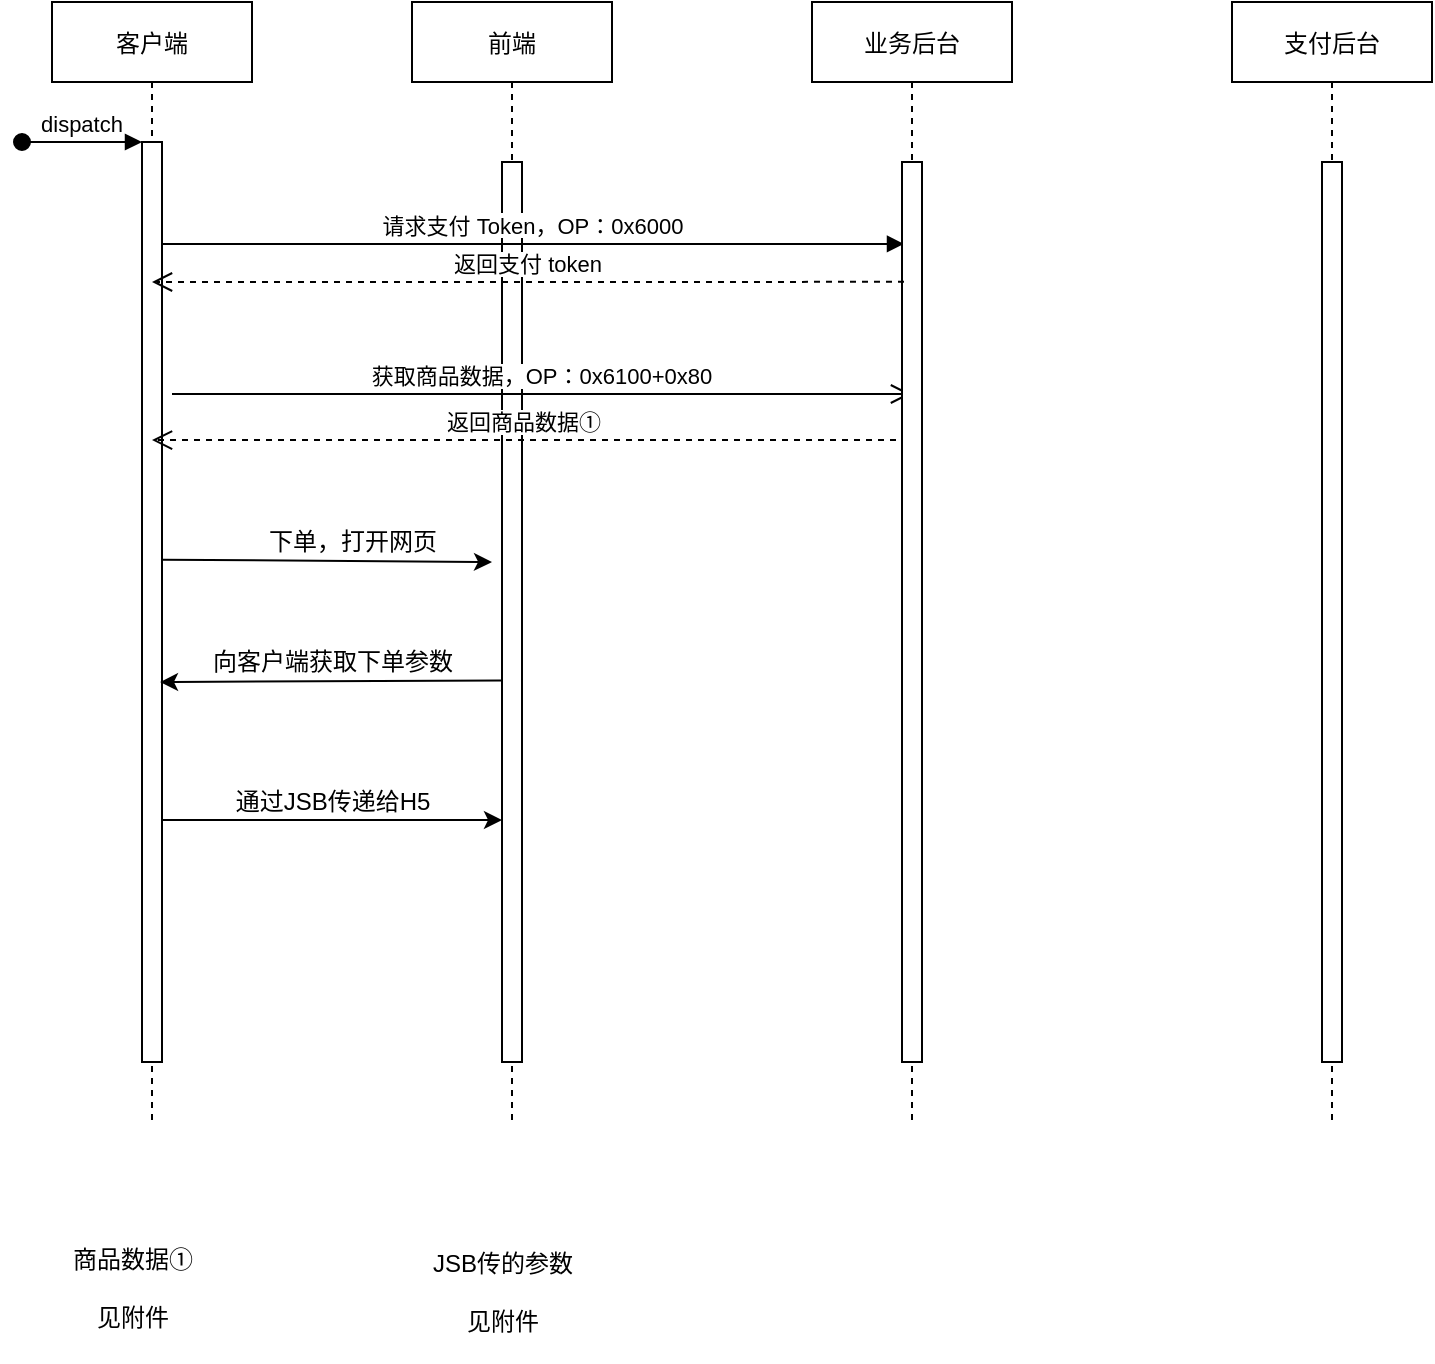 <mxfile version="16.4.2" type="github">
  <diagram id="kgpKYQtTHZ0yAKxKKP6v" name="Page-1">
    <mxGraphModel dx="1426" dy="769" grid="1" gridSize="10" guides="1" tooltips="1" connect="1" arrows="1" fold="1" page="1" pageScale="1" pageWidth="850" pageHeight="1100" math="0" shadow="0">
      <root>
        <mxCell id="0" />
        <mxCell id="1" parent="0" />
        <mxCell id="3nuBFxr9cyL0pnOWT2aG-1" value="客户端" style="shape=umlLifeline;perimeter=lifelinePerimeter;container=1;collapsible=0;recursiveResize=0;rounded=0;shadow=0;strokeWidth=1;" parent="1" vertex="1">
          <mxGeometry x="120" y="80" width="100" height="560" as="geometry" />
        </mxCell>
        <mxCell id="3nuBFxr9cyL0pnOWT2aG-2" value="" style="points=[];perimeter=orthogonalPerimeter;rounded=0;shadow=0;strokeWidth=1;" parent="3nuBFxr9cyL0pnOWT2aG-1" vertex="1">
          <mxGeometry x="45" y="70" width="10" height="460" as="geometry" />
        </mxCell>
        <mxCell id="3nuBFxr9cyL0pnOWT2aG-3" value="dispatch" style="verticalAlign=bottom;startArrow=oval;endArrow=block;startSize=8;shadow=0;strokeWidth=1;" parent="3nuBFxr9cyL0pnOWT2aG-1" target="3nuBFxr9cyL0pnOWT2aG-2" edge="1">
          <mxGeometry relative="1" as="geometry">
            <mxPoint x="-15" y="70" as="sourcePoint" />
          </mxGeometry>
        </mxCell>
        <mxCell id="3nuBFxr9cyL0pnOWT2aG-5" value="前端" style="shape=umlLifeline;perimeter=lifelinePerimeter;container=1;collapsible=0;recursiveResize=0;rounded=0;shadow=0;strokeWidth=1;" parent="1" vertex="1">
          <mxGeometry x="300" y="80" width="100" height="560" as="geometry" />
        </mxCell>
        <mxCell id="3nuBFxr9cyL0pnOWT2aG-6" value="" style="points=[];perimeter=orthogonalPerimeter;rounded=0;shadow=0;strokeWidth=1;" parent="3nuBFxr9cyL0pnOWT2aG-5" vertex="1">
          <mxGeometry x="45" y="80" width="10" height="450" as="geometry" />
        </mxCell>
        <mxCell id="3nuBFxr9cyL0pnOWT2aG-7" value="返回商品数据①" style="verticalAlign=bottom;endArrow=open;dashed=1;endSize=8;shadow=0;strokeWidth=1;exitX=-0.3;exitY=0.309;exitDx=0;exitDy=0;exitPerimeter=0;" parent="1" source="F3vsK3HSF3C-_F29yyTA-2" target="3nuBFxr9cyL0pnOWT2aG-1" edge="1">
          <mxGeometry relative="1" as="geometry">
            <mxPoint x="275" y="236" as="targetPoint" />
          </mxGeometry>
        </mxCell>
        <mxCell id="3nuBFxr9cyL0pnOWT2aG-8" value="请求支付 Token，OP：0x6000" style="verticalAlign=bottom;endArrow=block;shadow=0;strokeWidth=1;entryX=0.1;entryY=0.091;entryDx=0;entryDy=0;entryPerimeter=0;" parent="1" source="3nuBFxr9cyL0pnOWT2aG-2" target="F3vsK3HSF3C-_F29yyTA-2" edge="1">
          <mxGeometry relative="1" as="geometry">
            <mxPoint x="275" y="160" as="sourcePoint" />
          </mxGeometry>
        </mxCell>
        <mxCell id="3nuBFxr9cyL0pnOWT2aG-10" value="获取商品数据，OP：0x6100+0x80" style="verticalAlign=bottom;endArrow=open;endSize=8;exitX=1;exitY=0.95;shadow=0;strokeWidth=1;" parent="1" target="F3vsK3HSF3C-_F29yyTA-1" edge="1">
          <mxGeometry relative="1" as="geometry">
            <mxPoint x="240" y="257" as="targetPoint" />
            <mxPoint x="180" y="276" as="sourcePoint" />
          </mxGeometry>
        </mxCell>
        <mxCell id="F3vsK3HSF3C-_F29yyTA-1" value="业务后台" style="shape=umlLifeline;perimeter=lifelinePerimeter;container=1;collapsible=0;recursiveResize=0;rounded=0;shadow=0;strokeWidth=1;" vertex="1" parent="1">
          <mxGeometry x="500" y="80" width="100" height="560" as="geometry" />
        </mxCell>
        <mxCell id="F3vsK3HSF3C-_F29yyTA-2" value="" style="points=[];perimeter=orthogonalPerimeter;rounded=0;shadow=0;strokeWidth=1;" vertex="1" parent="F3vsK3HSF3C-_F29yyTA-1">
          <mxGeometry x="45" y="80" width="10" height="450" as="geometry" />
        </mxCell>
        <mxCell id="F3vsK3HSF3C-_F29yyTA-3" value="支付后台" style="shape=umlLifeline;perimeter=lifelinePerimeter;container=1;collapsible=0;recursiveResize=0;rounded=0;shadow=0;strokeWidth=1;" vertex="1" parent="1">
          <mxGeometry x="710" y="80" width="100" height="560" as="geometry" />
        </mxCell>
        <mxCell id="F3vsK3HSF3C-_F29yyTA-4" value="" style="points=[];perimeter=orthogonalPerimeter;rounded=0;shadow=0;strokeWidth=1;" vertex="1" parent="F3vsK3HSF3C-_F29yyTA-3">
          <mxGeometry x="45" y="80" width="10" height="450" as="geometry" />
        </mxCell>
        <mxCell id="F3vsK3HSF3C-_F29yyTA-5" value="返回支付 token" style="verticalAlign=bottom;endArrow=open;dashed=1;endSize=8;shadow=0;strokeWidth=1;exitX=0.1;exitY=0.133;exitDx=0;exitDy=0;exitPerimeter=0;" edge="1" parent="1" source="F3vsK3HSF3C-_F29yyTA-2" target="3nuBFxr9cyL0pnOWT2aG-1">
          <mxGeometry relative="1" as="geometry">
            <mxPoint x="180" y="185" as="targetPoint" />
            <mxPoint x="540" y="220" as="sourcePoint" />
            <Array as="points">
              <mxPoint x="460" y="220" />
            </Array>
          </mxGeometry>
        </mxCell>
        <mxCell id="F3vsK3HSF3C-_F29yyTA-8" value="商品数据①&lt;br&gt;&lt;br&gt;见附件&lt;br&gt;&lt;br&gt;" style="text;html=1;align=center;verticalAlign=middle;resizable=0;points=[];autosize=1;strokeColor=none;fillColor=none;" vertex="1" parent="1">
          <mxGeometry x="120" y="700" width="80" height="60" as="geometry" />
        </mxCell>
        <mxCell id="F3vsK3HSF3C-_F29yyTA-9" value="" style="endArrow=classic;html=1;rounded=0;exitX=1;exitY=0.454;exitDx=0;exitDy=0;exitPerimeter=0;" edge="1" parent="1" source="3nuBFxr9cyL0pnOWT2aG-2">
          <mxGeometry width="50" height="50" relative="1" as="geometry">
            <mxPoint x="180" y="360" as="sourcePoint" />
            <mxPoint x="340" y="360" as="targetPoint" />
            <Array as="points" />
          </mxGeometry>
        </mxCell>
        <mxCell id="F3vsK3HSF3C-_F29yyTA-10" value="下单，打开网页" style="text;html=1;align=center;verticalAlign=middle;resizable=0;points=[];autosize=1;strokeColor=none;fillColor=none;" vertex="1" parent="1">
          <mxGeometry x="220" y="340" width="100" height="20" as="geometry" />
        </mxCell>
        <mxCell id="F3vsK3HSF3C-_F29yyTA-11" value="JSB传的参数&lt;br&gt;&lt;br&gt;见附件" style="text;html=1;align=center;verticalAlign=middle;resizable=0;points=[];autosize=1;strokeColor=none;fillColor=none;" vertex="1" parent="1">
          <mxGeometry x="300" y="700" width="90" height="50" as="geometry" />
        </mxCell>
        <mxCell id="F3vsK3HSF3C-_F29yyTA-12" value="" style="endArrow=classic;html=1;rounded=0;entryX=0.9;entryY=0.587;entryDx=0;entryDy=0;entryPerimeter=0;exitX=0;exitY=0.576;exitDx=0;exitDy=0;exitPerimeter=0;" edge="1" parent="1" source="3nuBFxr9cyL0pnOWT2aG-6" target="3nuBFxr9cyL0pnOWT2aG-2">
          <mxGeometry width="50" height="50" relative="1" as="geometry">
            <mxPoint x="340" y="420" as="sourcePoint" />
            <mxPoint x="180" y="420" as="targetPoint" />
          </mxGeometry>
        </mxCell>
        <mxCell id="F3vsK3HSF3C-_F29yyTA-13" value="向客户端获取下单参数" style="text;html=1;align=center;verticalAlign=middle;resizable=0;points=[];autosize=1;strokeColor=none;fillColor=none;" vertex="1" parent="1">
          <mxGeometry x="190" y="400" width="140" height="20" as="geometry" />
        </mxCell>
        <mxCell id="F3vsK3HSF3C-_F29yyTA-14" value="通过JSB传递给H5" style="text;html=1;align=center;verticalAlign=middle;resizable=0;points=[];autosize=1;strokeColor=none;fillColor=none;" vertex="1" parent="1">
          <mxGeometry x="205" y="470" width="110" height="20" as="geometry" />
        </mxCell>
        <mxCell id="F3vsK3HSF3C-_F29yyTA-16" value="" style="endArrow=classic;html=1;rounded=0;exitX=1;exitY=0.737;exitDx=0;exitDy=0;exitPerimeter=0;" edge="1" parent="1" source="3nuBFxr9cyL0pnOWT2aG-2" target="3nuBFxr9cyL0pnOWT2aG-6">
          <mxGeometry width="50" height="50" relative="1" as="geometry">
            <mxPoint x="390" y="420" as="sourcePoint" />
            <mxPoint x="440" y="370" as="targetPoint" />
          </mxGeometry>
        </mxCell>
      </root>
    </mxGraphModel>
  </diagram>
</mxfile>
